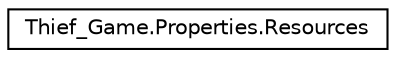 digraph "Иерархия классов. Графический вид."
{
 // LATEX_PDF_SIZE
  edge [fontname="Helvetica",fontsize="10",labelfontname="Helvetica",labelfontsize="10"];
  node [fontname="Helvetica",fontsize="10",shape=record];
  rankdir="LR";
  Node0 [label="Thief_Game.Properties.Resources",height=0.2,width=0.4,color="black", fillcolor="white", style="filled",URL="$class_thief___game_1_1_properties_1_1_resources.html",tooltip="A strongly-typed resource class, for looking up localized strings, etc."];
}
